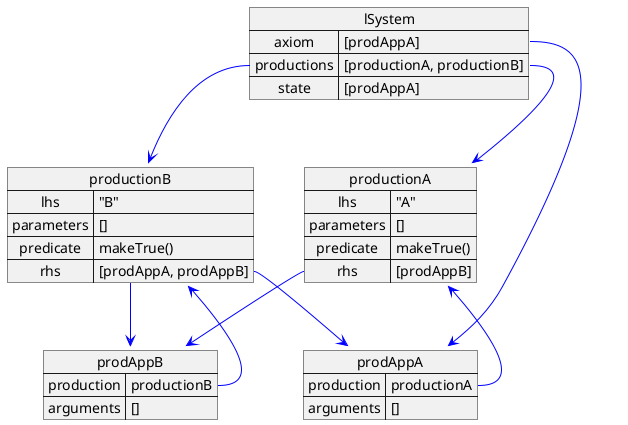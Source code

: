 @startuml

skinparam ObjectBackgroundColor #AliceBlue
skinparam ObjectBorderColor #Blue
skinparam ArrowColor #Blue

map lSystem {
    axiom => [prodAppA]
    productions =>  [productionA, productionB]
    state => [prodAppA]
}

map productionA {
    lhs => "A"
    parameters => []
    predicate => makeTrue()
    rhs => [prodAppB]
}

map productionB {
    lhs => "B"
    parameters => []
    predicate => makeTrue()
    rhs => [prodAppA, prodAppB]
}

map prodAppA {
    production => productionA
    arguments => []
}

map prodAppB {
    production => productionB
    arguments => []
}

lSystem::axiom -d-> prodAppA
lSystem::productions -d-> productionA
lSystem::productions -d-> productionB
productionA::rhs -d-> prodAppB
productionB::rhs -d-> prodAppA
productionB::rhs -> prodAppB

prodAppA::production -u-> productionA
prodAppB::production -u-> productionB

@enduml